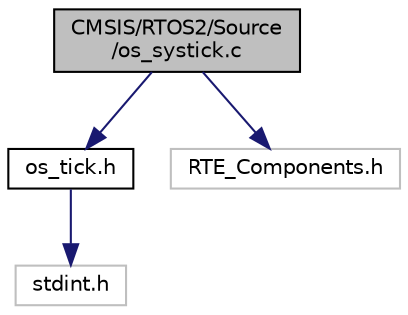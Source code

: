 digraph "CMSIS/RTOS2/Source/os_systick.c"
{
 // LATEX_PDF_SIZE
  edge [fontname="Helvetica",fontsize="10",labelfontname="Helvetica",labelfontsize="10"];
  node [fontname="Helvetica",fontsize="10",shape=record];
  Node1 [label="CMSIS/RTOS2/Source\l/os_systick.c",height=0.2,width=0.4,color="black", fillcolor="grey75", style="filled", fontcolor="black",tooltip="CMSIS OS Tick SysTick implementation."];
  Node1 -> Node2 [color="midnightblue",fontsize="10",style="solid",fontname="Helvetica"];
  Node2 [label="os_tick.h",height=0.2,width=0.4,color="black", fillcolor="white", style="filled",URL="$os__tick_8h.html",tooltip="CMSIS OS Tick header file."];
  Node2 -> Node3 [color="midnightblue",fontsize="10",style="solid",fontname="Helvetica"];
  Node3 [label="stdint.h",height=0.2,width=0.4,color="grey75", fillcolor="white", style="filled",tooltip=" "];
  Node1 -> Node4 [color="midnightblue",fontsize="10",style="solid",fontname="Helvetica"];
  Node4 [label="RTE_Components.h",height=0.2,width=0.4,color="grey75", fillcolor="white", style="filled",tooltip=" "];
}

